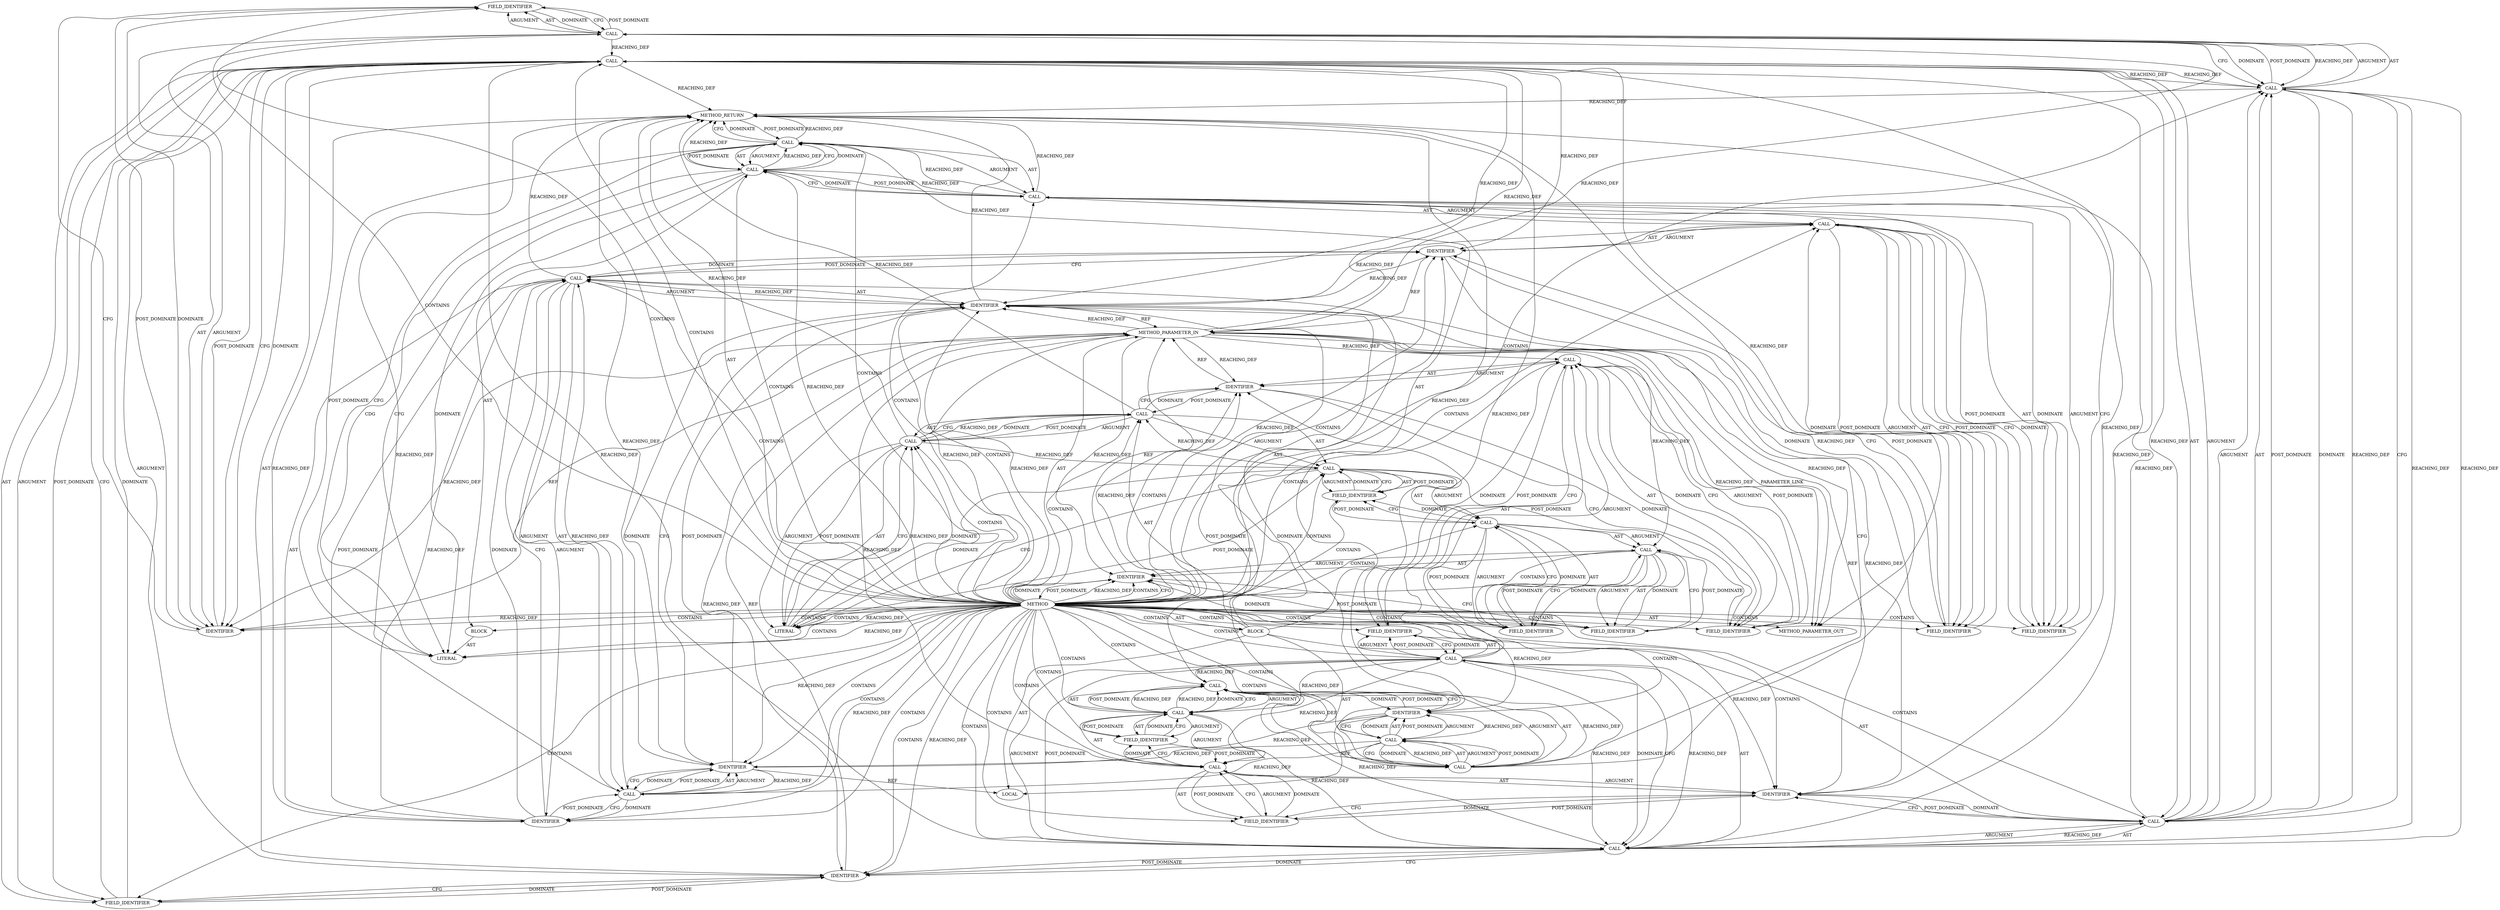 digraph {
  9516 [label=FIELD_IDENTIFIER ORDER=2 ARGUMENT_INDEX=2 CODE="out_msg" COLUMN_NUMBER=16 LINE_NUMBER=2955 CANONICAL_NAME="out_msg"]
  9526 [label=CALL ORDER=5 ARGUMENT_INDEX=-1 CODE="set_out_bvec(con, &bv, true)" COLUMN_NUMBER=2 METHOD_FULL_NAME="set_out_bvec" LINE_NUMBER=2958 TYPE_FULL_NAME="<empty>" DISPATCH_TYPE="STATIC_DISPATCH" SIGNATURE="" NAME="set_out_bvec"]
  13216 [label=METHOD_PARAMETER_OUT ORDER=1 CODE="struct ceph_connection *con" IS_VARIADIC=false COLUMN_NUMBER=24 LINE_NUMBER=2949 TYPE_FULL_NAME="ceph_connection*" EVALUATION_STRATEGY="BY_VALUE" INDEX=1 NAME="con"]
  9513 [label=CALL ORDER=3 ARGUMENT_INDEX=3 CODE="data_len(con->out_msg)" COLUMN_NUMBER=7 METHOD_FULL_NAME="data_len" LINE_NUMBER=2955 TYPE_FULL_NAME="<empty>" DISPATCH_TYPE="STATIC_DISPATCH" SIGNATURE="" NAME="data_len"]
  9533 [label=CALL ORDER=1 ARGUMENT_INDEX=1 CODE="con->v2" COLUMN_NUMBER=2 METHOD_FULL_NAME="<operator>.indirectFieldAccess" LINE_NUMBER=2959 TYPE_FULL_NAME="<empty>" DISPATCH_TYPE="STATIC_DISPATCH" SIGNATURE="" NAME="<operator>.indirectFieldAccess"]
  9518 [label=CALL ORDER=1 ARGUMENT_INDEX=1 CODE="&con->v2.out_cursor" COLUMN_NUMBER=14 METHOD_FULL_NAME="<operator>.addressOf" LINE_NUMBER=2957 TYPE_FULL_NAME="<empty>" DISPATCH_TYPE="STATIC_DISPATCH" SIGNATURE="" NAME="<operator>.addressOf"]
  9527 [label=IDENTIFIER ORDER=1 ARGUMENT_INDEX=1 CODE="con" COLUMN_NUMBER=15 LINE_NUMBER=2958 TYPE_FULL_NAME="ceph_connection*" NAME="con"]
  9530 [label=IDENTIFIER ORDER=3 ARGUMENT_INDEX=3 CODE="true" COLUMN_NUMBER=25 LINE_NUMBER=2958 TYPE_FULL_NAME="ANY" NAME="true"]
  9540 [label=METHOD_RETURN ORDER=3 CODE="RET" COLUMN_NUMBER=1 LINE_NUMBER=2949 TYPE_FULL_NAME="void" EVALUATION_STRATEGY="BY_VALUE"]
  9497 [label=IDENTIFIER ORDER=1 ARGUMENT_INDEX=1 CODE="con" COLUMN_NUMBER=2 LINE_NUMBER=2953 TYPE_FULL_NAME="ceph_connection*" NAME="con"]
  9502 [label=LITERAL ORDER=1 ARGUMENT_INDEX=1 CODE="1" COLUMN_NUMBER=31 LINE_NUMBER=2953 TYPE_FULL_NAME="int"]
  9534 [label=IDENTIFIER ORDER=1 ARGUMENT_INDEX=1 CODE="con" COLUMN_NUMBER=2 LINE_NUMBER=2959 TYPE_FULL_NAME="ceph_connection*" NAME="con"]
  9538 [label=BLOCK ORDER=1 ARGUMENT_INDEX=1 CODE="<empty>" TYPE_FULL_NAME="void"]
  9517 [label=CALL ORDER=4 ARGUMENT_INDEX=-1 CODE="get_bvec_at(&con->v2.out_cursor, &bv)" COLUMN_NUMBER=2 METHOD_FULL_NAME="get_bvec_at" LINE_NUMBER=2957 TYPE_FULL_NAME="<empty>" DISPATCH_TYPE="STATIC_DISPATCH" SIGNATURE="" NAME="get_bvec_at"]
  9504 [label=CALL ORDER=1 ARGUMENT_INDEX=1 CODE="&con->v2.out_cursor" COLUMN_NUMBER=28 METHOD_FULL_NAME="<operator>.addressOf" LINE_NUMBER=2954 TYPE_FULL_NAME="<empty>" DISPATCH_TYPE="STATIC_DISPATCH" SIGNATURE="" NAME="<operator>.addressOf"]
  9535 [label=FIELD_IDENTIFIER ORDER=2 ARGUMENT_INDEX=2 CODE="v2" COLUMN_NUMBER=2 LINE_NUMBER=2959 CANONICAL_NAME="v2"]
  9491 [label=BLOCK ORDER=2 ARGUMENT_INDEX=-1 CODE="{
	struct bio_vec bv;

	con->v2.out_epil.data_crc = -1;
	ceph_msg_data_cursor_init(&con->v2.out_cursor, con->out_msg,
				  data_len(con->out_msg));

	get_bvec_at(&con->v2.out_cursor, &bv);
	set_out_bvec(con, &bv, true);
	con->v2.out_state = OUT_S_QUEUE_DATA_CONT;
}" COLUMN_NUMBER=1 LINE_NUMBER=2950 TYPE_FULL_NAME="void"]
  9509 [label=FIELD_IDENTIFIER ORDER=2 ARGUMENT_INDEX=2 CODE="out_cursor" COLUMN_NUMBER=29 LINE_NUMBER=2954 CANONICAL_NAME="out_cursor"]
  9503 [label=CALL ORDER=3 ARGUMENT_INDEX=-1 CODE="ceph_msg_data_cursor_init(&con->v2.out_cursor, con->out_msg,
				  data_len(con->out_msg))" COLUMN_NUMBER=2 METHOD_FULL_NAME="ceph_msg_data_cursor_init" LINE_NUMBER=2954 TYPE_FULL_NAME="<empty>" DISPATCH_TYPE="STATIC_DISPATCH" SIGNATURE="" NAME="ceph_msg_data_cursor_init"]
  9496 [label=CALL ORDER=1 ARGUMENT_INDEX=1 CODE="con->v2" COLUMN_NUMBER=2 METHOD_FULL_NAME="<operator>.indirectFieldAccess" LINE_NUMBER=2953 TYPE_FULL_NAME="<empty>" DISPATCH_TYPE="STATIC_DISPATCH" SIGNATURE="" NAME="<operator>.indirectFieldAccess"]
  9514 [label=CALL ORDER=1 ARGUMENT_INDEX=1 CODE="con->out_msg" COLUMN_NUMBER=16 METHOD_FULL_NAME="<operator>.indirectFieldAccess" LINE_NUMBER=2955 TYPE_FULL_NAME="<empty>" DISPATCH_TYPE="STATIC_DISPATCH" SIGNATURE="" NAME="<operator>.indirectFieldAccess"]
  9528 [label=CALL ORDER=2 ARGUMENT_INDEX=2 CODE="&bv" COLUMN_NUMBER=20 METHOD_FULL_NAME="<operator>.addressOf" LINE_NUMBER=2958 TYPE_FULL_NAME="<empty>" DISPATCH_TYPE="STATIC_DISPATCH" SIGNATURE="" NAME="<operator>.addressOf"]
  9507 [label=IDENTIFIER ORDER=1 ARGUMENT_INDEX=1 CODE="con" COLUMN_NUMBER=29 LINE_NUMBER=2954 TYPE_FULL_NAME="ceph_connection*" NAME="con"]
  9515 [label=IDENTIFIER ORDER=1 ARGUMENT_INDEX=1 CODE="con" COLUMN_NUMBER=16 LINE_NUMBER=2955 TYPE_FULL_NAME="ceph_connection*" NAME="con"]
  9490 [label=METHOD_PARAMETER_IN ORDER=1 CODE="struct ceph_connection *con" IS_VARIADIC=false COLUMN_NUMBER=24 LINE_NUMBER=2949 TYPE_FULL_NAME="ceph_connection*" EVALUATION_STRATEGY="BY_VALUE" INDEX=1 NAME="con"]
  9494 [label=CALL ORDER=1 ARGUMENT_INDEX=1 CODE="con->v2.out_epil.data_crc" COLUMN_NUMBER=2 METHOD_FULL_NAME="<operator>.fieldAccess" LINE_NUMBER=2953 TYPE_FULL_NAME="<empty>" DISPATCH_TYPE="STATIC_DISPATCH" SIGNATURE="" NAME="<operator>.fieldAccess"]
  9521 [label=IDENTIFIER ORDER=1 ARGUMENT_INDEX=1 CODE="con" COLUMN_NUMBER=15 LINE_NUMBER=2957 TYPE_FULL_NAME="ceph_connection*" NAME="con"]
  9500 [label=FIELD_IDENTIFIER ORDER=2 ARGUMENT_INDEX=2 CODE="data_crc" COLUMN_NUMBER=2 LINE_NUMBER=2953 CANONICAL_NAME="data_crc"]
  9510 [label=CALL ORDER=2 ARGUMENT_INDEX=2 CODE="con->out_msg" COLUMN_NUMBER=49 METHOD_FULL_NAME="<operator>.indirectFieldAccess" LINE_NUMBER=2954 TYPE_FULL_NAME="<empty>" DISPATCH_TYPE="STATIC_DISPATCH" SIGNATURE="" NAME="<operator>.indirectFieldAccess"]
  9531 [label=CALL ORDER=6 ARGUMENT_INDEX=-1 CODE="con->v2.out_state = OUT_S_QUEUE_DATA_CONT" COLUMN_NUMBER=2 METHOD_FULL_NAME="<operator>.assignment" LINE_NUMBER=2959 TYPE_FULL_NAME="<empty>" DISPATCH_TYPE="STATIC_DISPATCH" SIGNATURE="" NAME="<operator>.assignment"]
  9489 [label=METHOD COLUMN_NUMBER=1 LINE_NUMBER=2949 COLUMN_NUMBER_END=21 IS_EXTERNAL=false SIGNATURE="void queue_data (ceph_connection*)" NAME="queue_data" AST_PARENT_TYPE="TYPE_DECL" AST_PARENT_FULL_NAME="file_code_old-a282a2f-decode_preamble-523.c:<global>" ORDER=113 CODE="static void queue_data(struct ceph_connection *con)
{
	struct bio_vec bv;

	con->v2.out_epil.data_crc = -1;
	ceph_msg_data_cursor_init(&con->v2.out_cursor, con->out_msg,
				  data_len(con->out_msg));

	get_bvec_at(&con->v2.out_cursor, &bv);
	set_out_bvec(con, &bv, true);
	con->v2.out_state = OUT_S_QUEUE_DATA_CONT;
}" FULL_NAME="queue_data" LINE_NUMBER_END=2959 FILENAME="file_code_old-a282a2f-decode_preamble-523.c"]
  9495 [label=CALL ORDER=1 ARGUMENT_INDEX=1 CODE="con->v2.out_epil" COLUMN_NUMBER=2 METHOD_FULL_NAME="<operator>.fieldAccess" LINE_NUMBER=2953 TYPE_FULL_NAME="<empty>" DISPATCH_TYPE="STATIC_DISPATCH" SIGNATURE="" NAME="<operator>.fieldAccess"]
  9512 [label=FIELD_IDENTIFIER ORDER=2 ARGUMENT_INDEX=2 CODE="out_msg" COLUMN_NUMBER=49 LINE_NUMBER=2954 CANONICAL_NAME="out_msg"]
  9519 [label=CALL ORDER=1 ARGUMENT_INDEX=1 CODE="con->v2.out_cursor" COLUMN_NUMBER=15 METHOD_FULL_NAME="<operator>.fieldAccess" LINE_NUMBER=2957 TYPE_FULL_NAME="<empty>" DISPATCH_TYPE="STATIC_DISPATCH" SIGNATURE="" NAME="<operator>.fieldAccess"]
  9498 [label=FIELD_IDENTIFIER ORDER=2 ARGUMENT_INDEX=2 CODE="v2" COLUMN_NUMBER=2 LINE_NUMBER=2953 CANONICAL_NAME="v2"]
  9537 [label=CALL ORDER=2 ARGUMENT_INDEX=2 CODE="OUT_S_QUEUE_DATA_CONT" COLUMN_NUMBER=22 METHOD_FULL_NAME="file_code_old-a282a2f-decode_preamble-523.c:65:65:OUT_S_QUEUE_DATA_CONT:0" LINE_NUMBER=2959 TYPE_FULL_NAME="int" DISPATCH_TYPE="INLINED" SIGNATURE="" NAME="OUT_S_QUEUE_DATA_CONT"]
  9524 [label=CALL ORDER=2 ARGUMENT_INDEX=2 CODE="&bv" COLUMN_NUMBER=35 METHOD_FULL_NAME="<operator>.addressOf" LINE_NUMBER=2957 TYPE_FULL_NAME="<empty>" DISPATCH_TYPE="STATIC_DISPATCH" SIGNATURE="" NAME="<operator>.addressOf"]
  9532 [label=CALL ORDER=1 ARGUMENT_INDEX=1 CODE="con->v2.out_state" COLUMN_NUMBER=2 METHOD_FULL_NAME="<operator>.fieldAccess" LINE_NUMBER=2959 TYPE_FULL_NAME="<empty>" DISPATCH_TYPE="STATIC_DISPATCH" SIGNATURE="" NAME="<operator>.fieldAccess"]
  9520 [label=CALL ORDER=1 ARGUMENT_INDEX=1 CODE="con->v2" COLUMN_NUMBER=15 METHOD_FULL_NAME="<operator>.indirectFieldAccess" LINE_NUMBER=2957 TYPE_FULL_NAME="<empty>" DISPATCH_TYPE="STATIC_DISPATCH" SIGNATURE="" NAME="<operator>.indirectFieldAccess"]
  9536 [label=FIELD_IDENTIFIER ORDER=2 ARGUMENT_INDEX=2 CODE="out_state" COLUMN_NUMBER=2 LINE_NUMBER=2959 CANONICAL_NAME="out_state"]
  9525 [label=IDENTIFIER ORDER=1 ARGUMENT_INDEX=1 CODE="bv" COLUMN_NUMBER=36 LINE_NUMBER=2957 TYPE_FULL_NAME="bio_vec" NAME="bv"]
  9505 [label=CALL ORDER=1 ARGUMENT_INDEX=1 CODE="con->v2.out_cursor" COLUMN_NUMBER=29 METHOD_FULL_NAME="<operator>.fieldAccess" LINE_NUMBER=2954 TYPE_FULL_NAME="<empty>" DISPATCH_TYPE="STATIC_DISPATCH" SIGNATURE="" NAME="<operator>.fieldAccess"]
  9508 [label=FIELD_IDENTIFIER ORDER=2 ARGUMENT_INDEX=2 CODE="v2" COLUMN_NUMBER=29 LINE_NUMBER=2954 CANONICAL_NAME="v2"]
  9511 [label=IDENTIFIER ORDER=1 ARGUMENT_INDEX=1 CODE="con" COLUMN_NUMBER=49 LINE_NUMBER=2954 TYPE_FULL_NAME="ceph_connection*" NAME="con"]
  9501 [label=CALL ORDER=2 ARGUMENT_INDEX=2 CODE="-1" COLUMN_NUMBER=30 METHOD_FULL_NAME="<operator>.minus" LINE_NUMBER=2953 TYPE_FULL_NAME="<empty>" DISPATCH_TYPE="STATIC_DISPATCH" SIGNATURE="" NAME="<operator>.minus"]
  9506 [label=CALL ORDER=1 ARGUMENT_INDEX=1 CODE="con->v2" COLUMN_NUMBER=29 METHOD_FULL_NAME="<operator>.indirectFieldAccess" LINE_NUMBER=2954 TYPE_FULL_NAME="<empty>" DISPATCH_TYPE="STATIC_DISPATCH" SIGNATURE="" NAME="<operator>.indirectFieldAccess"]
  9522 [label=FIELD_IDENTIFIER ORDER=2 ARGUMENT_INDEX=2 CODE="v2" COLUMN_NUMBER=15 LINE_NUMBER=2957 CANONICAL_NAME="v2"]
  9529 [label=IDENTIFIER ORDER=1 ARGUMENT_INDEX=1 CODE="bv" COLUMN_NUMBER=21 LINE_NUMBER=2958 TYPE_FULL_NAME="bio_vec" NAME="bv"]
  9493 [label=CALL ORDER=2 ARGUMENT_INDEX=-1 CODE="con->v2.out_epil.data_crc = -1" COLUMN_NUMBER=2 METHOD_FULL_NAME="<operator>.assignment" LINE_NUMBER=2953 TYPE_FULL_NAME="<empty>" DISPATCH_TYPE="STATIC_DISPATCH" SIGNATURE="" NAME="<operator>.assignment"]
  9523 [label=FIELD_IDENTIFIER ORDER=2 ARGUMENT_INDEX=2 CODE="out_cursor" COLUMN_NUMBER=15 LINE_NUMBER=2957 CANONICAL_NAME="out_cursor"]
  9539 [label=LITERAL ORDER=1 ARGUMENT_INDEX=1 CODE="2" COLUMN_NUMBER=22 LINE_NUMBER=2959 TYPE_FULL_NAME="int"]
  9499 [label=FIELD_IDENTIFIER ORDER=2 ARGUMENT_INDEX=2 CODE="out_epil" COLUMN_NUMBER=2 LINE_NUMBER=2953 CANONICAL_NAME="out_epil"]
  9492 [label=LOCAL ORDER=1 CODE="struct bio_vec bv" COLUMN_NUMBER=17 LINE_NUMBER=2951 TYPE_FULL_NAME="bio_vec" NAME="bv"]
  9503 -> 9521 [label=DOMINATE ]
  9489 -> 9518 [label=CONTAINS ]
  9493 -> 9501 [label=POST_DOMINATE ]
  9489 -> 9499 [label=CONTAINS ]
  9503 -> 9521 [label=CFG ]
  9514 -> 9516 [label=POST_DOMINATE ]
  9531 -> 9532 [label=ARGUMENT ]
  9489 -> 9511 [label=CONTAINS ]
  9511 -> 9512 [label=DOMINATE ]
  9533 -> 9534 [label=ARGUMENT ]
  9493 -> 9507 [label=CFG ]
  9518 -> 9519 [label=ARGUMENT ]
  9514 -> 9515 [label=ARGUMENT ]
  9489 -> 9530 [label=CONTAINS ]
  9522 -> 9520 [label=CFG ]
  9532 -> 9540 [label=REACHING_DEF VARIABLE="con->v2.out_state"]
  9530 -> 9526 [label=REACHING_DEF VARIABLE="true"]
  9525 -> 9524 [label=REACHING_DEF VARIABLE="bv"]
  9504 -> 9518 [label=REACHING_DEF VARIABLE="&con->v2.out_cursor"]
  9497 -> 9489 [label=POST_DOMINATE ]
  9489 -> 9526 [label=CONTAINS ]
  9527 -> 9529 [label=DOMINATE ]
  9522 -> 9521 [label=POST_DOMINATE ]
  9532 -> 9537 [label=CFG ]
  9499 -> 9496 [label=POST_DOMINATE ]
  9489 -> 9493 [label=CONTAINS ]
  9531 -> 9532 [label=AST ]
  9510 -> 9512 [label=AST ]
  9493 -> 9507 [label=DOMINATE ]
  9526 -> 9530 [label=ARGUMENT ]
  9528 -> 9540 [label=REACHING_DEF VARIABLE="&bv"]
  9501 -> 9502 [label=ARGUMENT ]
  9489 -> 9490 [label=AST ]
  9526 -> 9540 [label=REACHING_DEF VARIABLE="set_out_bvec(con, &bv, true)"]
  9529 -> 9528 [label=DOMINATE ]
  9504 -> 9505 [label=AST ]
  9513 -> 9503 [label=DOMINATE ]
  9525 -> 9529 [label=REACHING_DEF VARIABLE="bv"]
  9504 -> 9505 [label=ARGUMENT ]
  9533 -> 9534 [label=AST ]
  9503 -> 9540 [label=REACHING_DEF VARIABLE="ceph_msg_data_cursor_init(&con->v2.out_cursor, con->out_msg,
				  data_len(con->out_msg))"]
  9535 -> 9534 [label=POST_DOMINATE ]
  9524 -> 9529 [label=REACHING_DEF VARIABLE="&bv"]
  9490 -> 9496 [label=REACHING_DEF VARIABLE="con"]
  9494 -> 9500 [label=AST ]
  9510 -> 9540 [label=REACHING_DEF VARIABLE="con->out_msg"]
  9503 -> 9513 [label=ARGUMENT ]
  9519 -> 9523 [label=ARGUMENT ]
  9494 -> 9495 [label=AST ]
  9508 -> 9506 [label=DOMINATE ]
  9489 -> 9515 [label=CONTAINS ]
  9513 -> 9510 [label=REACHING_DEF VARIABLE="data_len(con->out_msg)"]
  9489 -> 9523 [label=CONTAINS ]
  9506 -> 9507 [label=ARGUMENT ]
  9526 -> 9530 [label=AST ]
  9526 -> 9534 [label=CFG ]
  9519 -> 9520 [label=AST ]
  9504 -> 9513 [label=REACHING_DEF VARIABLE="&con->v2.out_cursor"]
  9506 -> 9509 [label=DOMINATE ]
  9534 -> 9526 [label=POST_DOMINATE ]
  9534 -> 9535 [label=DOMINATE ]
  9505 -> 9504 [label=REACHING_DEF VARIABLE="con->v2.out_cursor"]
  9505 -> 9504 [label=REACHING_DEF VARIABLE="con->v2.out_cursor"]
  9502 -> 9501 [label=CFG ]
  9493 -> 9494 [label=ARGUMENT ]
  9537 -> 9531 [label=REACHING_DEF VARIABLE="OUT_S_QUEUE_DATA_CONT"]
  9489 -> 9535 [label=CONTAINS ]
  9529 -> 9528 [label=REACHING_DEF VARIABLE="bv"]
  9504 -> 9510 [label=REACHING_DEF VARIABLE="&con->v2.out_cursor"]
  9489 -> 9512 [label=CONTAINS ]
  9503 -> 9513 [label=AST ]
  9493 -> 9540 [label=REACHING_DEF VARIABLE="con->v2.out_epil.data_crc = -1"]
  9535 -> 9533 [label=CFG ]
  9530 -> 9528 [label=POST_DOMINATE ]
  9505 -> 9509 [label=AST ]
  9515 -> 9516 [label=DOMINATE ]
  9501 -> 9494 [label=REACHING_DEF VARIABLE="-1"]
  9510 -> 9534 [label=REACHING_DEF VARIABLE="con->out_msg"]
  9489 -> 9521 [label=CONTAINS ]
  9489 -> 9511 [label=REACHING_DEF VARIABLE=""]
  9489 -> 9529 [label=CONTAINS ]
  9494 -> 9500 [label=POST_DOMINATE ]
  9489 -> 9505 [label=CONTAINS ]
  9518 -> 9517 [label=REACHING_DEF VARIABLE="&con->v2.out_cursor"]
  9510 -> 9511 [label=AST ]
  9532 -> 9531 [label=REACHING_DEF VARIABLE="con->v2.out_state"]
  9489 -> 9539 [label=REACHING_DEF VARIABLE=""]
  9494 -> 9500 [label=ARGUMENT ]
  9514 -> 9516 [label=ARGUMENT ]
  9520 -> 9522 [label=ARGUMENT ]
  9489 -> 9497 [label=REACHING_DEF VARIABLE=""]
  9524 -> 9525 [label=AST ]
  9514 -> 9513 [label=DOMINATE ]
  9514 -> 9513 [label=REACHING_DEF VARIABLE="con->out_msg"]
  9520 -> 9522 [label=AST ]
  9510 -> 9512 [label=ARGUMENT ]
  9489 -> 9495 [label=CONTAINS ]
  9524 -> 9517 [label=CFG ]
  9505 -> 9509 [label=ARGUMENT ]
  9496 -> 9498 [label=POST_DOMINATE ]
  9499 -> 9495 [label=CFG ]
  9526 -> 9527 [label=AST ]
  9493 -> 9501 [label=AST ]
  9489 -> 9508 [label=CONTAINS ]
  9520 -> 9523 [label=CFG ]
  9537 -> 9539 [label=DOMINATE ]
  9502 -> 9501 [label=REACHING_DEF VARIABLE="1"]
  9500 -> 9494 [label=DOMINATE ]
  9495 -> 9499 [label=POST_DOMINATE ]
  9514 -> 9516 [label=AST ]
  9489 -> 9516 [label=CONTAINS ]
  9525 -> 9540 [label=REACHING_DEF VARIABLE="bv"]
  9503 -> 9510 [label=AST ]
  9489 -> 9496 [label=CONTAINS ]
  9505 -> 9504 [label=DOMINATE ]
  9513 -> 9503 [label=REACHING_DEF VARIABLE="data_len(con->out_msg)"]
  9540 -> 9531 [label=POST_DOMINATE ]
  9510 -> 9527 [label=REACHING_DEF VARIABLE="con->out_msg"]
  9528 -> 9526 [label=REACHING_DEF VARIABLE="&bv"]
  9501 -> 9540 [label=REACHING_DEF VARIABLE="-1"]
  9513 -> 9514 [label=POST_DOMINATE ]
  9498 -> 9496 [label=DOMINATE ]
  9489 -> 9530 [label=REACHING_DEF VARIABLE=""]
  9534 -> 9535 [label=CFG ]
  9527 -> 9526 [label=REACHING_DEF VARIABLE="con"]
  9491 -> 9493 [label=AST ]
  9496 -> 9498 [label=ARGUMENT ]
  9489 -> 9506 [label=CONTAINS ]
  9496 -> 9497 [label=AST ]
  9490 -> 13216 [label=REACHING_DEF VARIABLE="con"]
  9519 -> 9518 [label=REACHING_DEF VARIABLE="con->v2.out_cursor"]
  9519 -> 9518 [label=REACHING_DEF VARIABLE="con->v2.out_cursor"]
  9524 -> 9525 [label=POST_DOMINATE ]
  9533 -> 9536 [label=CFG ]
  9504 -> 9519 [label=REACHING_DEF VARIABLE="&con->v2.out_cursor"]
  9528 -> 9529 [label=POST_DOMINATE ]
  9517 -> 9524 [label=AST ]
  9489 -> 13216 [label=AST ]
  9516 -> 9515 [label=POST_DOMINATE ]
  9528 -> 9530 [label=DOMINATE ]
  9494 -> 9495 [label=ARGUMENT ]
  9506 -> 9508 [label=ARGUMENT ]
  9489 -> 9517 [label=CONTAINS ]
  9531 -> 9537 [label=POST_DOMINATE ]
  9489 -> 9501 [label=CONTAINS ]
  9522 -> 9520 [label=DOMINATE ]
  9491 -> 9503 [label=AST ]
  9518 -> 9525 [label=CFG ]
  9525 -> 9524 [label=CFG ]
  9504 -> 9505 [label=POST_DOMINATE ]
  9520 -> 9523 [label=DOMINATE ]
  9523 -> 9519 [label=DOMINATE ]
  9512 -> 9510 [label=CFG ]
  9537 -> 9540 [label=REACHING_DEF VARIABLE="OUT_S_QUEUE_DATA_CONT"]
  9496 -> 9499 [label=CFG ]
  9497 -> 9498 [label=CFG ]
  9506 -> 9508 [label=AST ]
  9495 -> 9496 [label=ARGUMENT ]
  9532 -> 9533 [label=AST ]
  9503 -> 9504 [label=ARGUMENT ]
  9519 -> 9523 [label=POST_DOMINATE ]
  9531 -> 9540 [label=REACHING_DEF VARIABLE="con->v2.out_state = OUT_S_QUEUE_DATA_CONT"]
  9504 -> 9503 [label=REACHING_DEF VARIABLE="&con->v2.out_cursor"]
  9528 -> 9529 [label=AST ]
  9490 -> 9527 [label=REACHING_DEF VARIABLE="con"]
  9490 -> 9497 [label=REACHING_DEF VARIABLE="con"]
  9530 -> 9526 [label=DOMINATE ]
  9510 -> 9511 [label=ARGUMENT ]
  9491 -> 9517 [label=AST ]
  9489 -> 9532 [label=CONTAINS ]
  9527 -> 9529 [label=CFG ]
  9489 -> 9497 [label=CONTAINS ]
  9514 -> 9510 [label=REACHING_DEF VARIABLE="con->out_msg"]
  9489 -> 9509 [label=CONTAINS ]
  9515 -> 9510 [label=POST_DOMINATE ]
  9506 -> 9508 [label=POST_DOMINATE ]
  9494 -> 9502 [label=DOMINATE ]
  9532 -> 9533 [label=ARGUMENT ]
  9528 -> 9529 [label=ARGUMENT ]
  9489 -> 9502 [label=CONTAINS ]
  9510 -> 9513 [label=REACHING_DEF VARIABLE="con->out_msg"]
  9506 -> 9509 [label=CFG ]
  9520 -> 9521 [label=AST ]
  9503 -> 9513 [label=POST_DOMINATE ]
  9490 -> 9506 [label=REACHING_DEF VARIABLE="con"]
  9498 -> 9497 [label=POST_DOMINATE ]
  9489 -> 9502 [label=REACHING_DEF VARIABLE=""]
  9520 -> 9521 [label=ARGUMENT ]
  9524 -> 9525 [label=ARGUMENT ]
  9511 -> 9512 [label=CFG ]
  9496 -> 9498 [label=AST ]
  9520 -> 9522 [label=POST_DOMINATE ]
  9526 -> 9527 [label=ARGUMENT ]
  9507 -> 9508 [label=CFG ]
  9526 -> 9528 [label=ARGUMENT ]
  9526 -> 9528 [label=AST ]
  9489 -> 9491 [label=CONTAINS ]
  9521 -> 9522 [label=CFG ]
  9537 -> 9532 [label=POST_DOMINATE ]
  9489 -> 9515 [label=REACHING_DEF VARIABLE=""]
  9505 -> 9506 [label=AST ]
  9523 -> 9520 [label=POST_DOMINATE ]
  9525 -> 9518 [label=POST_DOMINATE ]
  9519 -> 9518 [label=DOMINATE ]
  9536 -> 9533 [label=POST_DOMINATE ]
  9509 -> 9505 [label=CFG ]
  9495 -> 9500 [label=CFG ]
  9490 -> 9507 [label=REACHING_DEF VARIABLE="con"]
  9489 -> 9527 [label=REACHING_DEF VARIABLE=""]
  9505 -> 9506 [label=ARGUMENT ]
  9510 -> 13216 [label=REACHING_DEF VARIABLE="con->out_msg"]
  9531 -> 9537 [label=AST ]
  9508 -> 9506 [label=CFG ]
  9527 -> 9533 [label=REACHING_DEF VARIABLE="con"]
  9504 -> 9511 [label=DOMINATE ]
  9505 -> 9509 [label=POST_DOMINATE ]
  9489 -> 9537 [label=CONTAINS ]
  9513 -> 9514 [label=ARGUMENT ]
  9489 -> 9540 [label=AST ]
  9489 -> 9507 [label=CONTAINS ]
  9489 -> 9494 [label=CONTAINS ]
  9518 -> 9540 [label=REACHING_DEF VARIABLE="&con->v2.out_cursor"]
  9489 -> 9510 [label=CONTAINS ]
  9532 -> 9536 [label=POST_DOMINATE ]
  9516 -> 9514 [label=DOMINATE ]
  9496 -> 9499 [label=DOMINATE ]
  9495 -> 9499 [label=ARGUMENT ]
  9517 -> 9518 [label=ARGUMENT ]
  9517 -> 9527 [label=DOMINATE ]
  9510 -> 9503 [label=REACHING_DEF VARIABLE="con->out_msg"]
  9496 -> 9497 [label=ARGUMENT ]
  9534 -> 9490 [label=REF ]
  9532 -> 9537 [label=DOMINATE ]
  9533 -> 9535 [label=POST_DOMINATE ]
  9489 -> 9514 [label=CONTAINS ]
  9537 -> 9538 [label=AST ]
  9489 -> 9497 [label=CFG ]
  9499 -> 9495 [label=DOMINATE ]
  9489 -> 9525 [label=CONTAINS ]
  9510 -> 9504 [label=REACHING_DEF VARIABLE="con->out_msg"]
  9507 -> 9493 [label=POST_DOMINATE ]
  9495 -> 9496 [label=AST ]
  9503 -> 9504 [label=AST ]
  9536 -> 9532 [label=DOMINATE ]
  9490 -> 9510 [label=REACHING_DEF VARIABLE="con"]
  9503 -> 9510 [label=ARGUMENT ]
  9530 -> 9526 [label=CFG ]
  9495 -> 9500 [label=DOMINATE ]
  9529 -> 9528 [label=CFG ]
  9501 -> 9493 [label=CFG ]
  9537 -> 9539 [label=CDG ]
  9498 -> 9496 [label=CFG ]
  9489 -> 9528 [label=CONTAINS ]
  9489 -> 9531 [label=CONTAINS ]
  9490 -> 9521 [label=REACHING_DEF VARIABLE="con"]
  9501 -> 9502 [label=AST ]
  9489 -> 9527 [label=CONTAINS ]
  9526 -> 9534 [label=DOMINATE ]
  9521 -> 9522 [label=DOMINATE ]
  9518 -> 9519 [label=AST ]
  9526 -> 9530 [label=POST_DOMINATE ]
  9529 -> 9527 [label=POST_DOMINATE ]
  9493 -> 9494 [label=AST ]
  9515 -> 9516 [label=CFG ]
  9527 -> 9490 [label=REF ]
  9530 -> 9540 [label=REACHING_DEF VARIABLE="true"]
  9505 -> 9519 [label=REACHING_DEF VARIABLE="con->v2.out_cursor"]
  9513 -> 9504 [label=REACHING_DEF VARIABLE="data_len(con->out_msg)"]
  9513 -> 9503 [label=CFG ]
  9517 -> 9524 [label=ARGUMENT ]
  9494 -> 9502 [label=CFG ]
  9489 -> 9533 [label=CONTAINS ]
  9514 -> 9515 [label=AST ]
  9502 -> 9494 [label=POST_DOMINATE ]
  9497 -> 9498 [label=DOMINATE ]
  9515 -> 9490 [label=REF ]
  9510 -> 9512 [label=POST_DOMINATE ]
  9493 -> 9501 [label=ARGUMENT ]
  9489 -> 9537 [label=REACHING_DEF VARIABLE=""]
  9537 -> 9531 [label=CFG ]
  9517 -> 9518 [label=AST ]
  9511 -> 9504 [label=POST_DOMINATE ]
  9489 -> 9538 [label=CONTAINS ]
  9500 -> 9494 [label=CFG ]
  9519 -> 9518 [label=CFG ]
  9489 -> 9507 [label=REACHING_DEF VARIABLE=""]
  9517 -> 9540 [label=REACHING_DEF VARIABLE="get_bvec_at(&con->v2.out_cursor, &bv)"]
  9489 -> 9522 [label=CONTAINS ]
  9536 -> 9532 [label=CFG ]
  9518 -> 9519 [label=POST_DOMINATE ]
  9525 -> 9492 [label=REF ]
  9537 -> 9532 [label=REACHING_DEF VARIABLE="OUT_S_QUEUE_DATA_CONT"]
  9513 -> 9540 [label=REACHING_DEF VARIABLE="data_len(con->out_msg)"]
  9489 -> 9519 [label=CONTAINS ]
  9505 -> 9520 [label=REACHING_DEF VARIABLE="con->v2.out_cursor"]
  9497 -> 9490 [label=REF ]
  9531 -> 9539 [label=POST_DOMINATE ]
  9489 -> 9534 [label=REACHING_DEF VARIABLE=""]
  9490 -> 9514 [label=REACHING_DEF VARIABLE="con"]
  9491 -> 9526 [label=AST ]
  9501 -> 9493 [label=REACHING_DEF VARIABLE="-1"]
  9490 -> 9515 [label=REACHING_DEF VARIABLE="con"]
  9505 -> 9504 [label=CFG ]
  9489 -> 9491 [label=AST ]
  9490 -> 9520 [label=REACHING_DEF VARIABLE="con"]
  9537 -> 9531 [label=DOMINATE ]
  9521 -> 9503 [label=POST_DOMINATE ]
  9531 -> 9540 [label=CFG ]
  9532 -> 9536 [label=AST ]
  9513 -> 9514 [label=AST ]
  9489 -> 9524 [label=CONTAINS ]
  9531 -> 9537 [label=ARGUMENT ]
  9517 -> 9524 [label=POST_DOMINATE ]
  9535 -> 9533 [label=DOMINATE ]
  9524 -> 9517 [label=REACHING_DEF VARIABLE="&bv"]
  9489 -> 9536 [label=CONTAINS ]
  9527 -> 9540 [label=REACHING_DEF VARIABLE="con"]
  9511 -> 9490 [label=REF ]
  9489 -> 9529 [label=REACHING_DEF VARIABLE=""]
  9531 -> 9540 [label=DOMINATE ]
  9538 -> 9539 [label=AST ]
  9518 -> 9525 [label=DOMINATE ]
  9501 -> 9502 [label=POST_DOMINATE ]
  9516 -> 9514 [label=CFG ]
  9489 -> 9500 [label=CONTAINS ]
  9490 -> 9511 [label=REACHING_DEF VARIABLE="con"]
  9491 -> 9492 [label=AST ]
  9519 -> 9523 [label=AST ]
  9507 -> 9508 [label=DOMINATE ]
  9514 -> 9513 [label=CFG ]
  9529 -> 9492 [label=REF ]
  9510 -> 9521 [label=REACHING_DEF VARIABLE="con->out_msg"]
  9527 -> 13216 [label=REACHING_DEF VARIABLE="con"]
  9510 -> 9515 [label=DOMINATE ]
  9525 -> 9524 [label=DOMINATE ]
  9533 -> 9536 [label=DOMINATE ]
  9505 -> 9518 [label=REACHING_DEF VARIABLE="con->v2.out_cursor"]
  9504 -> 9511 [label=CFG ]
  9507 -> 9490 [label=REF ]
  9494 -> 9493 [label=REACHING_DEF VARIABLE="con->v2.out_epil.data_crc"]
  9489 -> 9539 [label=CONTAINS ]
  9524 -> 9517 [label=DOMINATE ]
  9489 -> 9504 [label=CONTAINS ]
  9527 -> 9534 [label=REACHING_DEF VARIABLE="con"]
  9500 -> 9495 [label=POST_DOMINATE ]
  9495 -> 9499 [label=AST ]
  9528 -> 9530 [label=CFG ]
  9509 -> 9505 [label=DOMINATE ]
  9501 -> 9493 [label=DOMINATE ]
  9508 -> 9507 [label=POST_DOMINATE ]
  9532 -> 9536 [label=ARGUMENT ]
  9510 -> 9515 [label=CFG ]
  9521 -> 9490 [label=REF ]
  9517 -> 9527 [label=CFG ]
  9527 -> 9517 [label=POST_DOMINATE ]
  9529 -> 9540 [label=REACHING_DEF VARIABLE="bv"]
  9489 -> 9520 [label=CONTAINS ]
  9537 -> 9539 [label=CFG ]
  9489 -> 9498 [label=CONTAINS ]
  9512 -> 9510 [label=DOMINATE ]
  9524 -> 9528 [label=REACHING_DEF VARIABLE="&bv"]
  9533 -> 9535 [label=ARGUMENT ]
  9489 -> 9534 [label=CONTAINS ]
  9489 -> 9497 [label=DOMINATE ]
  9523 -> 9519 [label=CFG ]
  9506 -> 9507 [label=AST ]
  9519 -> 9520 [label=ARGUMENT ]
  9489 -> 9490 [label=REACHING_DEF VARIABLE=""]
  9489 -> 9525 [label=REACHING_DEF VARIABLE=""]
  9491 -> 9531 [label=AST ]
  9489 -> 9503 [label=CONTAINS ]
  9539 -> 9531 [label=CFG ]
  9509 -> 9506 [label=POST_DOMINATE ]
  9489 -> 9513 [label=CONTAINS ]
  9533 -> 9535 [label=AST ]
  9490 -> 13216 [label=PARAMETER_LINK ]
  9489 -> 9521 [label=REACHING_DEF VARIABLE=""]
  9502 -> 9501 [label=DOMINATE ]
  9512 -> 9511 [label=POST_DOMINATE ]
}
